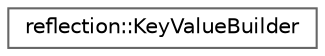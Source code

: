 digraph "Graphical Class Hierarchy"
{
 // LATEX_PDF_SIZE
  bgcolor="transparent";
  edge [fontname=Helvetica,fontsize=10,labelfontname=Helvetica,labelfontsize=10];
  node [fontname=Helvetica,fontsize=10,shape=box,height=0.2,width=0.4];
  rankdir="LR";
  Node0 [id="Node000000",label="reflection::KeyValueBuilder",height=0.2,width=0.4,color="grey40", fillcolor="white", style="filled",URL="$structreflection_1_1KeyValueBuilder.html",tooltip=" "];
}
